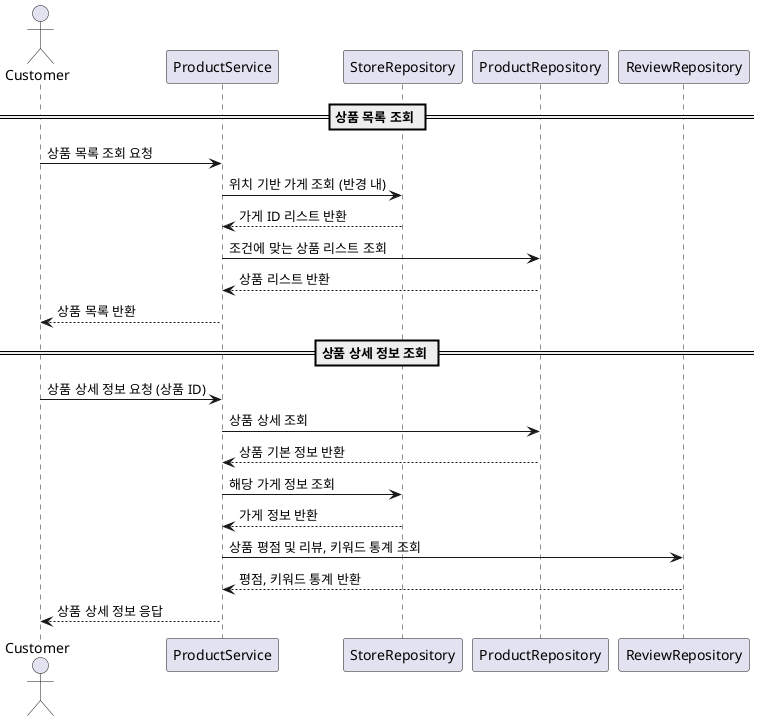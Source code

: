 @startuml
' 위치 기반 상품 목록 조회 + 상품 상세 정보 조회 시퀀스 다이어그램
actor Customer

participant ProductService
participant StoreRepository
participant ProductRepository
participant ReviewRepository

== 상품 목록 조회 ==
Customer -> ProductService : 상품 목록 조회 요청
ProductService -> StoreRepository : 위치 기반 가게 조회 (반경 내)
StoreRepository --> ProductService : 가게 ID 리스트 반환

ProductService -> ProductRepository : 조건에 맞는 상품 리스트 조회
ProductRepository --> ProductService : 상품 리스트 반환
ProductService --> Customer : 상품 목록 반환

== 상품 상세 정보 조회 ==
Customer -> ProductService : 상품 상세 정보 요청 (상품 ID)
ProductService -> ProductRepository : 상품 상세 조회
ProductRepository --> ProductService : 상품 기본 정보 반환

ProductService -> StoreRepository : 해당 가게 정보 조회
StoreRepository --> ProductService : 가게 정보 반환

ProductService -> ReviewRepository : 상품 평점 및 리뷰, 키워드 통계 조회
ReviewRepository --> ProductService : 평점, 키워드 통계 반환

ProductService --> Customer : 상품 상세 정보 응답

@enduml